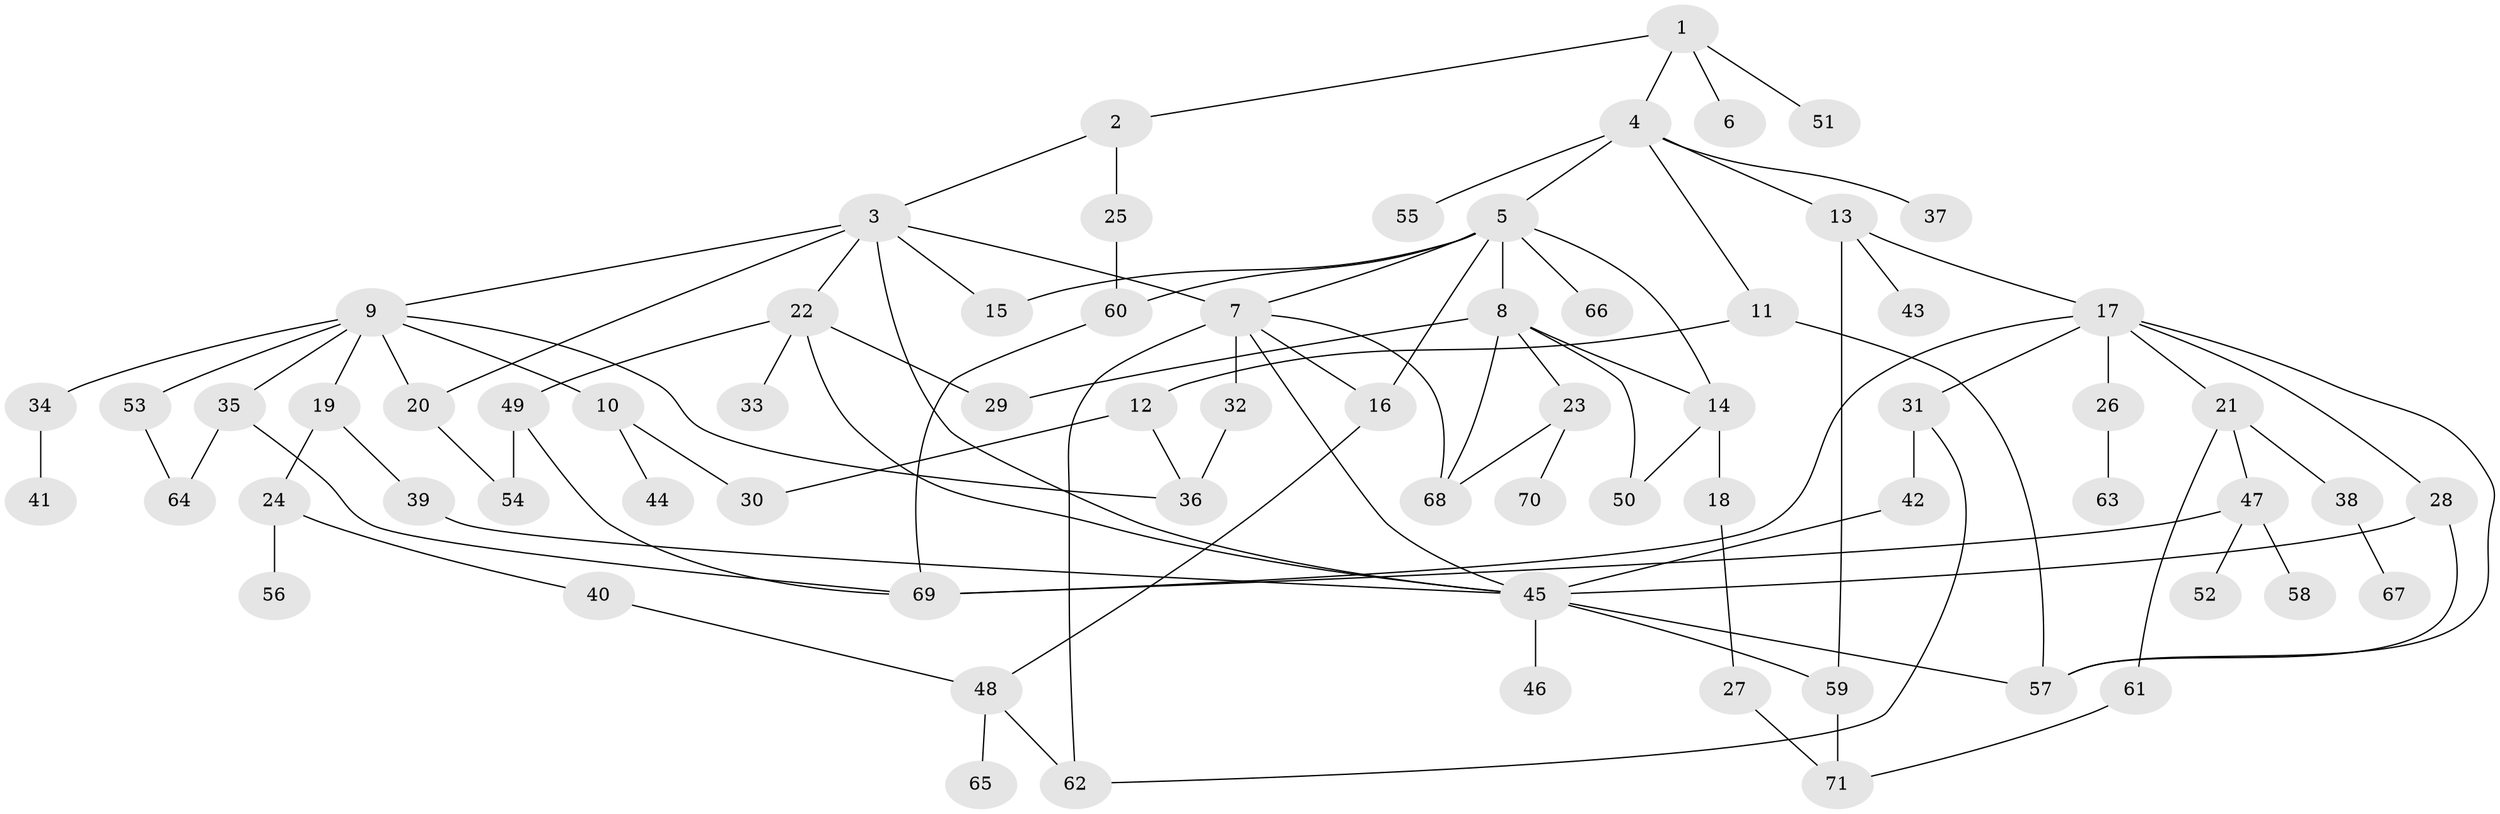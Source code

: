 // original degree distribution, {5: 0.04929577464788732, 8: 0.014084507042253521, 7: 0.014084507042253521, 6: 0.04225352112676056, 1: 0.31690140845070425, 3: 0.15492957746478872, 4: 0.1056338028169014, 2: 0.3028169014084507}
// Generated by graph-tools (version 1.1) at 2025/34/03/09/25 02:34:01]
// undirected, 71 vertices, 103 edges
graph export_dot {
graph [start="1"]
  node [color=gray90,style=filled];
  1;
  2;
  3;
  4;
  5;
  6;
  7;
  8;
  9;
  10;
  11;
  12;
  13;
  14;
  15;
  16;
  17;
  18;
  19;
  20;
  21;
  22;
  23;
  24;
  25;
  26;
  27;
  28;
  29;
  30;
  31;
  32;
  33;
  34;
  35;
  36;
  37;
  38;
  39;
  40;
  41;
  42;
  43;
  44;
  45;
  46;
  47;
  48;
  49;
  50;
  51;
  52;
  53;
  54;
  55;
  56;
  57;
  58;
  59;
  60;
  61;
  62;
  63;
  64;
  65;
  66;
  67;
  68;
  69;
  70;
  71;
  1 -- 2 [weight=1.0];
  1 -- 4 [weight=1.0];
  1 -- 6 [weight=1.0];
  1 -- 51 [weight=1.0];
  2 -- 3 [weight=1.0];
  2 -- 25 [weight=2.0];
  3 -- 7 [weight=1.0];
  3 -- 9 [weight=1.0];
  3 -- 15 [weight=1.0];
  3 -- 20 [weight=1.0];
  3 -- 22 [weight=1.0];
  3 -- 45 [weight=1.0];
  4 -- 5 [weight=1.0];
  4 -- 11 [weight=1.0];
  4 -- 13 [weight=1.0];
  4 -- 37 [weight=1.0];
  4 -- 55 [weight=1.0];
  5 -- 7 [weight=1.0];
  5 -- 8 [weight=1.0];
  5 -- 14 [weight=1.0];
  5 -- 15 [weight=1.0];
  5 -- 16 [weight=1.0];
  5 -- 60 [weight=1.0];
  5 -- 66 [weight=1.0];
  7 -- 16 [weight=1.0];
  7 -- 32 [weight=3.0];
  7 -- 45 [weight=1.0];
  7 -- 62 [weight=1.0];
  7 -- 68 [weight=1.0];
  8 -- 14 [weight=1.0];
  8 -- 23 [weight=1.0];
  8 -- 29 [weight=1.0];
  8 -- 50 [weight=1.0];
  8 -- 68 [weight=2.0];
  9 -- 10 [weight=3.0];
  9 -- 19 [weight=1.0];
  9 -- 20 [weight=1.0];
  9 -- 34 [weight=2.0];
  9 -- 35 [weight=2.0];
  9 -- 36 [weight=1.0];
  9 -- 53 [weight=1.0];
  10 -- 30 [weight=1.0];
  10 -- 44 [weight=1.0];
  11 -- 12 [weight=1.0];
  11 -- 57 [weight=2.0];
  12 -- 30 [weight=1.0];
  12 -- 36 [weight=1.0];
  13 -- 17 [weight=1.0];
  13 -- 43 [weight=1.0];
  13 -- 59 [weight=1.0];
  14 -- 18 [weight=1.0];
  14 -- 50 [weight=1.0];
  16 -- 48 [weight=1.0];
  17 -- 21 [weight=1.0];
  17 -- 26 [weight=1.0];
  17 -- 28 [weight=1.0];
  17 -- 31 [weight=1.0];
  17 -- 57 [weight=1.0];
  17 -- 69 [weight=1.0];
  18 -- 27 [weight=1.0];
  19 -- 24 [weight=1.0];
  19 -- 39 [weight=1.0];
  20 -- 54 [weight=1.0];
  21 -- 38 [weight=1.0];
  21 -- 47 [weight=1.0];
  21 -- 61 [weight=1.0];
  22 -- 29 [weight=1.0];
  22 -- 33 [weight=1.0];
  22 -- 45 [weight=1.0];
  22 -- 49 [weight=1.0];
  23 -- 68 [weight=1.0];
  23 -- 70 [weight=1.0];
  24 -- 40 [weight=1.0];
  24 -- 56 [weight=1.0];
  25 -- 60 [weight=2.0];
  26 -- 63 [weight=1.0];
  27 -- 71 [weight=1.0];
  28 -- 45 [weight=1.0];
  28 -- 57 [weight=1.0];
  31 -- 42 [weight=3.0];
  31 -- 62 [weight=1.0];
  32 -- 36 [weight=1.0];
  34 -- 41 [weight=1.0];
  35 -- 64 [weight=2.0];
  35 -- 69 [weight=1.0];
  38 -- 67 [weight=1.0];
  39 -- 45 [weight=1.0];
  40 -- 48 [weight=1.0];
  42 -- 45 [weight=1.0];
  45 -- 46 [weight=6.0];
  45 -- 57 [weight=1.0];
  45 -- 59 [weight=1.0];
  47 -- 52 [weight=1.0];
  47 -- 58 [weight=1.0];
  47 -- 69 [weight=1.0];
  48 -- 62 [weight=1.0];
  48 -- 65 [weight=1.0];
  49 -- 54 [weight=1.0];
  49 -- 69 [weight=1.0];
  53 -- 64 [weight=1.0];
  59 -- 71 [weight=1.0];
  60 -- 69 [weight=1.0];
  61 -- 71 [weight=1.0];
}
